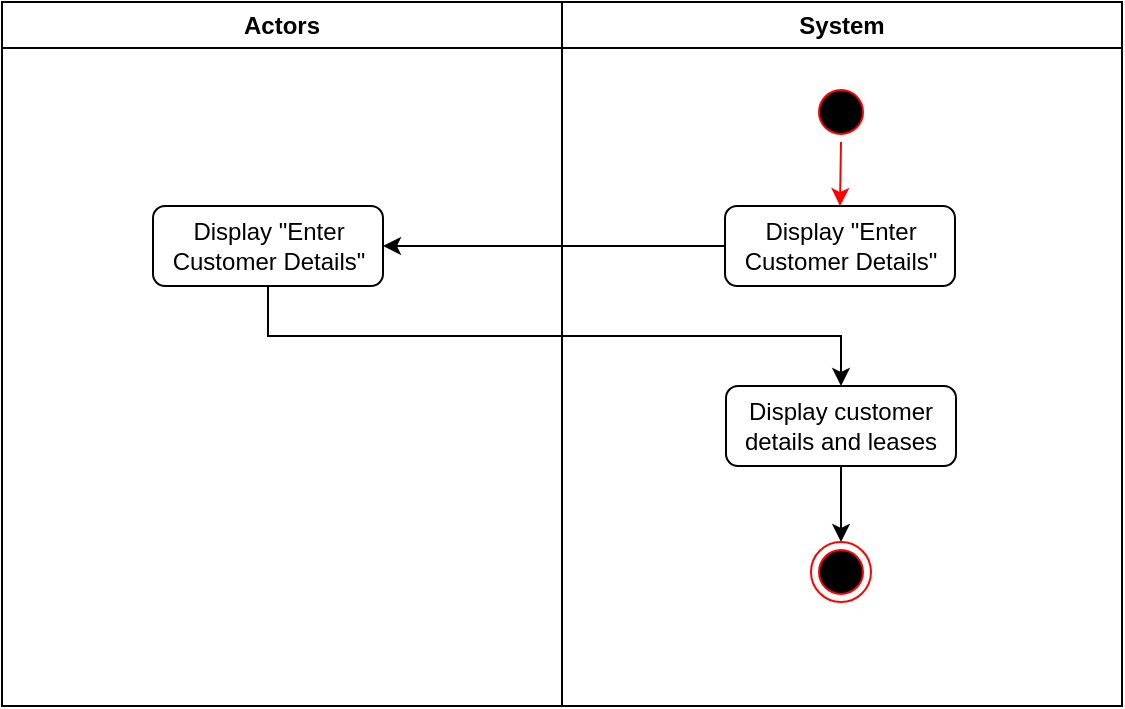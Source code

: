 <mxfile version="10.6.0" type="github"><diagram name="Page-1" id="e7e014a7-5840-1c2e-5031-d8a46d1fe8dd"><mxGraphModel dx="871" dy="705" grid="1" gridSize="10" guides="1" tooltips="1" connect="1" arrows="1" fold="1" page="1" pageScale="1" pageWidth="1169" pageHeight="826" background="#ffffff" math="0" shadow="0"><root><mxCell id="0"/><mxCell id="1" parent="0"/><mxCell id="2" value="Actors" style="swimlane;whiteSpace=wrap" parent="1" vertex="1"><mxGeometry x="165" y="128" width="280" height="352" as="geometry"/></mxCell><mxCell id="kMBHzYOdkAgD-oGZogx5-42" value="Display &quot;Enter Customer Details&quot;" style="rounded=1;whiteSpace=wrap;html=1;" vertex="1" parent="2"><mxGeometry x="75.5" y="102" width="115" height="40" as="geometry"/></mxCell><mxCell id="3" value="System" style="swimlane;whiteSpace=wrap" parent="1" vertex="1"><mxGeometry x="445" y="128" width="280" height="352" as="geometry"/></mxCell><mxCell id="13" value="" style="ellipse;shape=startState;fillColor=#000000;strokeColor=#ff0000;" parent="3" vertex="1"><mxGeometry x="124.5" y="40" width="30" height="30" as="geometry"/></mxCell><mxCell id="kMBHzYOdkAgD-oGZogx5-48" style="edgeStyle=orthogonalEdgeStyle;rounded=0;orthogonalLoop=1;jettySize=auto;html=1;exitX=0.5;exitY=1;exitDx=0;exitDy=0;entryX=0.5;entryY=0;entryDx=0;entryDy=0;" edge="1" parent="3" source="kMBHzYOdkAgD-oGZogx5-43" target="kMBHzYOdkAgD-oGZogx5-47"><mxGeometry relative="1" as="geometry"/></mxCell><mxCell id="kMBHzYOdkAgD-oGZogx5-43" value="Display customer details and leases" style="rounded=1;whiteSpace=wrap;html=1;" vertex="1" parent="3"><mxGeometry x="82" y="192" width="115" height="40" as="geometry"/></mxCell><mxCell id="kMBHzYOdkAgD-oGZogx5-47" value="" style="ellipse;html=1;shape=endState;fillColor=#000000;strokeColor=#ff0000;" vertex="1" parent="3"><mxGeometry x="124.5" y="270" width="30" height="30" as="geometry"/></mxCell><mxCell id="kMBHzYOdkAgD-oGZogx5-44" style="edgeStyle=orthogonalEdgeStyle;rounded=0;orthogonalLoop=1;jettySize=auto;html=1;exitX=0;exitY=0.5;exitDx=0;exitDy=0;entryX=1;entryY=0.5;entryDx=0;entryDy=0;" edge="1" parent="1" source="kMBHzYOdkAgD-oGZogx5-41" target="kMBHzYOdkAgD-oGZogx5-42"><mxGeometry relative="1" as="geometry"/></mxCell><mxCell id="kMBHzYOdkAgD-oGZogx5-41" value="Display &quot;Enter Customer Details&quot;" style="rounded=1;whiteSpace=wrap;html=1;" vertex="1" parent="1"><mxGeometry x="526.5" y="230" width="115" height="40" as="geometry"/></mxCell><mxCell id="kMBHzYOdkAgD-oGZogx5-45" style="edgeStyle=orthogonalEdgeStyle;rounded=0;orthogonalLoop=1;jettySize=auto;html=1;exitX=0.5;exitY=1;exitDx=0;exitDy=0;entryX=0.5;entryY=0;entryDx=0;entryDy=0;" edge="1" parent="1" source="kMBHzYOdkAgD-oGZogx5-42" target="kMBHzYOdkAgD-oGZogx5-43"><mxGeometry relative="1" as="geometry"/></mxCell><mxCell id="kMBHzYOdkAgD-oGZogx5-46" style="edgeStyle=orthogonalEdgeStyle;rounded=0;orthogonalLoop=1;jettySize=auto;html=1;exitX=0.5;exitY=1;exitDx=0;exitDy=0;entryX=0.5;entryY=0;entryDx=0;entryDy=0;strokeColor=#FF0000;" edge="1" parent="1" source="13" target="kMBHzYOdkAgD-oGZogx5-41"><mxGeometry relative="1" as="geometry"/></mxCell></root></mxGraphModel></diagram></mxfile>